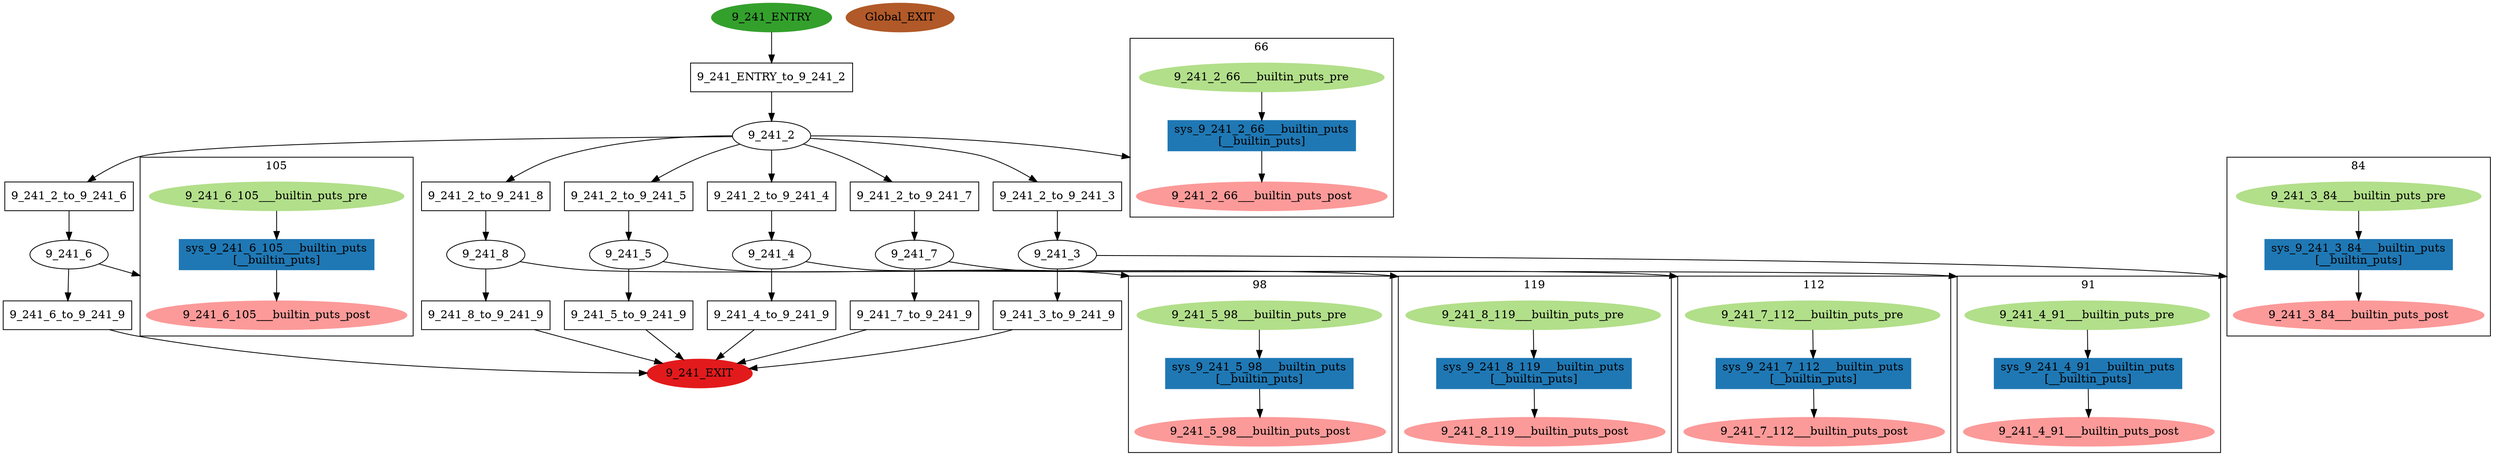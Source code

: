 digraph model { 
compound=true; 
node  [style="filled", colorscheme="paired12"];  "9_241_EXIT" [shape=ellipse, color=6, style=filled];
  "9_241_2" [shape=ellipse, style=""];
subgraph "cluster_9_241_2_66" { 
label="66"  "9_241_2_66___builtin_puts_post" [shape=ellipse, style=""];
  "9_241_2_66___builtin_puts_pre" [shape=ellipse, style=""];
  "sys_9_241_2_66___builtin_puts" [shape=box, style=""];
  "sys_9_241_2_66___builtin_puts" [color=2, style=filled];
  "sys_9_241_2_66___builtin_puts" [label="sys_9_241_2_66___builtin_puts\n[__builtin_puts]"];
  "9_241_2_66___builtin_puts_pre" -> "sys_9_241_2_66___builtin_puts" [label="", arrowhead="normal"];
  "sys_9_241_2_66___builtin_puts" -> "9_241_2_66___builtin_puts_post" [label="", arrowhead="normal"];
}
  "9_241_2" -> "9_241_2_66___builtin_puts_post" [lhead="cluster_9_241_2_66"];
  "9_241_2_66___builtin_puts_pre" [color=3, style=filled];
  "9_241_2_66___builtin_puts_post" [color=5, style=filled];
  "9_241_3" [shape=ellipse, style=""];
subgraph "cluster_9_241_3_84" { 
label="84"  "9_241_3_84___builtin_puts_post" [shape=ellipse, style=""];
  "9_241_3_84___builtin_puts_pre" [shape=ellipse, style=""];
  "sys_9_241_3_84___builtin_puts" [shape=box, style=""];
  "sys_9_241_3_84___builtin_puts" [color=2, style=filled];
  "sys_9_241_3_84___builtin_puts" [label="sys_9_241_3_84___builtin_puts\n[__builtin_puts]"];
  "9_241_3_84___builtin_puts_pre" -> "sys_9_241_3_84___builtin_puts" [label="", arrowhead="normal"];
  "sys_9_241_3_84___builtin_puts" -> "9_241_3_84___builtin_puts_post" [label="", arrowhead="normal"];
}
  "9_241_3" -> "9_241_3_84___builtin_puts_post" [lhead="cluster_9_241_3_84"];
  "9_241_3_84___builtin_puts_pre" [color=3, style=filled];
  "9_241_3_84___builtin_puts_post" [color=5, style=filled];
  "9_241_4" [shape=ellipse, style=""];
subgraph "cluster_9_241_4_91" { 
label="91"  "9_241_4_91___builtin_puts_pre" [shape=ellipse, style=""];
  "9_241_4_91___builtin_puts_post" [shape=ellipse, style=""];
  "sys_9_241_4_91___builtin_puts" [shape=box, style=""];
  "sys_9_241_4_91___builtin_puts" [color=2, style=filled];
  "sys_9_241_4_91___builtin_puts" [label="sys_9_241_4_91___builtin_puts\n[__builtin_puts]"];
  "sys_9_241_4_91___builtin_puts" -> "9_241_4_91___builtin_puts_post" [label="", arrowhead="normal"];
  "9_241_4_91___builtin_puts_pre" -> "sys_9_241_4_91___builtin_puts" [label="", arrowhead="normal"];
}
  "9_241_4" -> "9_241_4_91___builtin_puts_pre" [lhead="cluster_9_241_4_91"];
  "9_241_4_91___builtin_puts_pre" [color=3, style=filled];
  "9_241_4_91___builtin_puts_post" [color=5, style=filled];
  "9_241_5" [shape=ellipse, style=""];
subgraph "cluster_9_241_5_98" { 
label="98"  "9_241_5_98___builtin_puts_pre" [shape=ellipse, style=""];
  "9_241_5_98___builtin_puts_post" [shape=ellipse, style=""];
  "sys_9_241_5_98___builtin_puts" [shape=box, style=""];
  "sys_9_241_5_98___builtin_puts" [color=2, style=filled];
  "sys_9_241_5_98___builtin_puts" [label="sys_9_241_5_98___builtin_puts\n[__builtin_puts]"];
  "9_241_5_98___builtin_puts_pre" -> "sys_9_241_5_98___builtin_puts" [label="", arrowhead="normal"];
  "sys_9_241_5_98___builtin_puts" -> "9_241_5_98___builtin_puts_post" [label="", arrowhead="normal"];
}
  "9_241_5" -> "9_241_5_98___builtin_puts_pre" [lhead="cluster_9_241_5_98"];
  "9_241_5_98___builtin_puts_pre" [color=3, style=filled];
  "9_241_5_98___builtin_puts_post" [color=5, style=filled];
  "9_241_ENTRY" [shape=ellipse, color=4, style=filled];
  "Global_EXIT" [shape=ellipse, color=12, style=filled];
  "9_241_8" [shape=ellipse, style=""];
subgraph "cluster_9_241_8_119" { 
label="119"  "9_241_8_119___builtin_puts_pre" [shape=ellipse, style=""];
  "9_241_8_119___builtin_puts_post" [shape=ellipse, style=""];
  "sys_9_241_8_119___builtin_puts" [shape=box, style=""];
  "sys_9_241_8_119___builtin_puts" [color=2, style=filled];
  "sys_9_241_8_119___builtin_puts" [label="sys_9_241_8_119___builtin_puts\n[__builtin_puts]"];
  "9_241_8_119___builtin_puts_pre" -> "sys_9_241_8_119___builtin_puts" [label="", arrowhead="normal"];
  "sys_9_241_8_119___builtin_puts" -> "9_241_8_119___builtin_puts_post" [label="", arrowhead="normal"];
}
  "9_241_8" -> "9_241_8_119___builtin_puts_pre" [lhead="cluster_9_241_8_119"];
  "9_241_8_119___builtin_puts_pre" [color=3, style=filled];
  "9_241_8_119___builtin_puts_post" [color=5, style=filled];
  "9_241_7" [shape=ellipse, style=""];
subgraph "cluster_9_241_7_112" { 
label="112"  "9_241_7_112___builtin_puts_pre" [shape=ellipse, style=""];
  "9_241_7_112___builtin_puts_post" [shape=ellipse, style=""];
  "sys_9_241_7_112___builtin_puts" [shape=box, style=""];
  "sys_9_241_7_112___builtin_puts" [color=2, style=filled];
  "sys_9_241_7_112___builtin_puts" [label="sys_9_241_7_112___builtin_puts\n[__builtin_puts]"];
  "sys_9_241_7_112___builtin_puts" -> "9_241_7_112___builtin_puts_post" [label="", arrowhead="normal"];
  "9_241_7_112___builtin_puts_pre" -> "sys_9_241_7_112___builtin_puts" [label="", arrowhead="normal"];
}
  "9_241_7" -> "9_241_7_112___builtin_puts_pre" [lhead="cluster_9_241_7_112"];
  "9_241_7_112___builtin_puts_pre" [color=3, style=filled];
  "9_241_7_112___builtin_puts_post" [color=5, style=filled];
  "9_241_6" [shape=ellipse, style=""];
subgraph "cluster_9_241_6_105" { 
label="105"  "9_241_6_105___builtin_puts_post" [shape=ellipse, style=""];
  "9_241_6_105___builtin_puts_pre" [shape=ellipse, style=""];
  "sys_9_241_6_105___builtin_puts" [shape=box, style=""];
  "sys_9_241_6_105___builtin_puts" [color=2, style=filled];
  "sys_9_241_6_105___builtin_puts" [label="sys_9_241_6_105___builtin_puts\n[__builtin_puts]"];
  "9_241_6_105___builtin_puts_pre" -> "sys_9_241_6_105___builtin_puts" [label="", arrowhead="normal"];
  "sys_9_241_6_105___builtin_puts" -> "9_241_6_105___builtin_puts_post" [label="", arrowhead="normal"];
}
  "9_241_6" -> "9_241_6_105___builtin_puts_post" [lhead="cluster_9_241_6_105"];
  "9_241_6_105___builtin_puts_pre" [color=3, style=filled];
  "9_241_6_105___builtin_puts_post" [color=5, style=filled];
  "9_241_6_to_9_241_9" [shape=box, style=""];
  "9_241_6_to_9_241_9" [label="9_241_6_to_9_241_9\n"];
  "9_241_5_to_9_241_9" [shape=box, style=""];
  "9_241_5_to_9_241_9" [label="9_241_5_to_9_241_9\n"];
  "9_241_2_to_9_241_7" [shape=box, style=""];
  "9_241_2_to_9_241_7" [label="9_241_2_to_9_241_7\n"];
  "9_241_2_to_9_241_8" [shape=box, style=""];
  "9_241_2_to_9_241_8" [label="9_241_2_to_9_241_8\n"];
  "9_241_4_to_9_241_9" [shape=box, style=""];
  "9_241_4_to_9_241_9" [label="9_241_4_to_9_241_9\n"];
  "9_241_2_to_9_241_6" [shape=box, style=""];
  "9_241_2_to_9_241_6" [label="9_241_2_to_9_241_6\n"];
  "9_241_2_to_9_241_5" [shape=box, style=""];
  "9_241_2_to_9_241_5" [label="9_241_2_to_9_241_5\n"];
  "9_241_7_to_9_241_9" [shape=box, style=""];
  "9_241_7_to_9_241_9" [label="9_241_7_to_9_241_9\n"];
  "9_241_2_to_9_241_4" [shape=box, style=""];
  "9_241_2_to_9_241_4" [label="9_241_2_to_9_241_4\n"];
  "9_241_2_to_9_241_3" [shape=box, style=""];
  "9_241_2_to_9_241_3" [label="9_241_2_to_9_241_3\n"];
  "9_241_ENTRY_to_9_241_2" [shape=box, style=""];
  "9_241_ENTRY_to_9_241_2" [label="9_241_ENTRY_to_9_241_2\n"];
  "9_241_8_to_9_241_9" [shape=box, style=""];
  "9_241_8_to_9_241_9" [label="9_241_8_to_9_241_9\n"];
  "9_241_3_to_9_241_9" [shape=box, style=""];
  "9_241_3_to_9_241_9" [label="9_241_3_to_9_241_9\n"];
  "9_241_7" -> "9_241_7_to_9_241_9" [label="", arrowhead="normal"];
  "9_241_8_to_9_241_9" -> "9_241_EXIT" [label="", arrowhead="normal"];
  "9_241_2" -> "9_241_2_to_9_241_5" [label="", arrowhead="normal"];
  "9_241_2_to_9_241_4" -> "9_241_4" [label="", arrowhead="normal"];
  "9_241_3" -> "9_241_3_to_9_241_9" [label="", arrowhead="normal"];
  "9_241_2_to_9_241_6" -> "9_241_6" [label="", arrowhead="normal"];
  "9_241_8" -> "9_241_8_to_9_241_9" [label="", arrowhead="normal"];
  "9_241_2" -> "9_241_2_to_9_241_7" [label="", arrowhead="normal"];
  "9_241_5_to_9_241_9" -> "9_241_EXIT" [label="", arrowhead="normal"];
  "9_241_7_to_9_241_9" -> "9_241_EXIT" [label="", arrowhead="normal"];
  "9_241_2" -> "9_241_2_to_9_241_3" [label="", arrowhead="normal"];
  "9_241_2_to_9_241_8" -> "9_241_8" [label="", arrowhead="normal"];
  "9_241_ENTRY" -> "9_241_ENTRY_to_9_241_2" [label="", arrowhead="normal"];
  "9_241_3_to_9_241_9" -> "9_241_EXIT" [label="", arrowhead="normal"];
  "9_241_2_to_9_241_3" -> "9_241_3" [label="", arrowhead="normal"];
  "9_241_2" -> "9_241_2_to_9_241_4" [label="", arrowhead="normal"];
  "9_241_6_to_9_241_9" -> "9_241_EXIT" [label="", arrowhead="normal"];
  "9_241_2_to_9_241_7" -> "9_241_7" [label="", arrowhead="normal"];
  "9_241_2_to_9_241_5" -> "9_241_5" [label="", arrowhead="normal"];
  "9_241_ENTRY_to_9_241_2" -> "9_241_2" [label="", arrowhead="normal"];
  "9_241_2" -> "9_241_2_to_9_241_8" [label="", arrowhead="normal"];
  "9_241_5" -> "9_241_5_to_9_241_9" [label="", arrowhead="normal"];
  "9_241_2" -> "9_241_2_to_9_241_6" [label="", arrowhead="normal"];
  "9_241_4" -> "9_241_4_to_9_241_9" [label="", arrowhead="normal"];
  "9_241_6" -> "9_241_6_to_9_241_9" [label="", arrowhead="normal"];
  "9_241_4_to_9_241_9" -> "9_241_EXIT" [label="", arrowhead="normal"];
}
